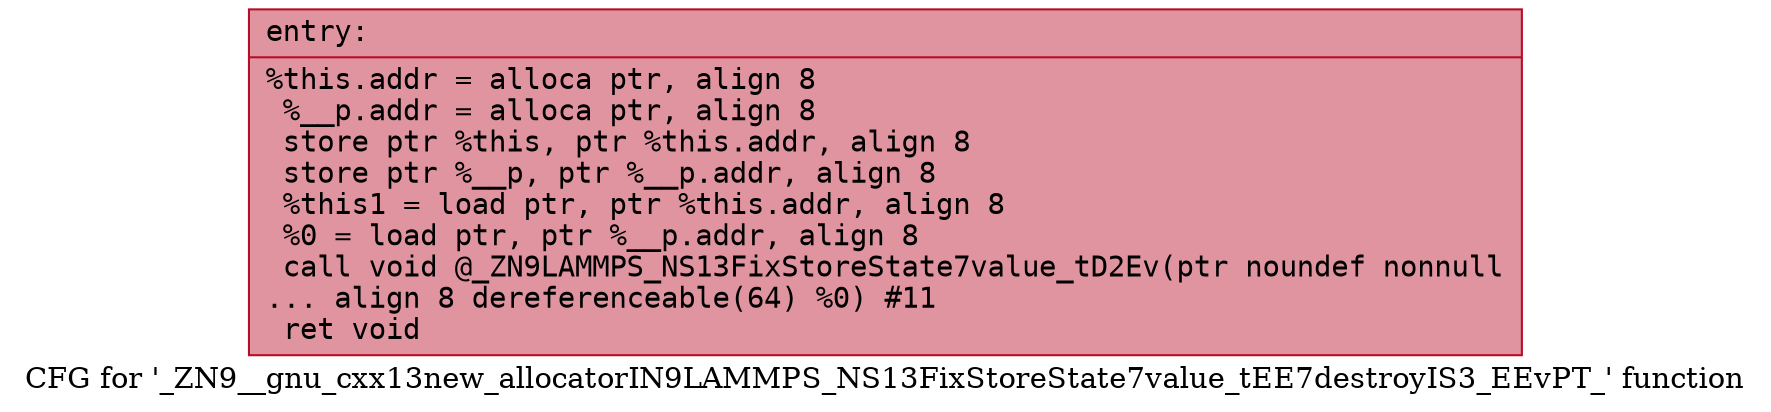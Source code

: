 digraph "CFG for '_ZN9__gnu_cxx13new_allocatorIN9LAMMPS_NS13FixStoreState7value_tEE7destroyIS3_EEvPT_' function" {
	label="CFG for '_ZN9__gnu_cxx13new_allocatorIN9LAMMPS_NS13FixStoreState7value_tEE7destroyIS3_EEvPT_' function";

	Node0x55b564ad5900 [shape=record,color="#b70d28ff", style=filled, fillcolor="#b70d2870" fontname="Courier",label="{entry:\l|  %this.addr = alloca ptr, align 8\l  %__p.addr = alloca ptr, align 8\l  store ptr %this, ptr %this.addr, align 8\l  store ptr %__p, ptr %__p.addr, align 8\l  %this1 = load ptr, ptr %this.addr, align 8\l  %0 = load ptr, ptr %__p.addr, align 8\l  call void @_ZN9LAMMPS_NS13FixStoreState7value_tD2Ev(ptr noundef nonnull\l... align 8 dereferenceable(64) %0) #11\l  ret void\l}"];
}
